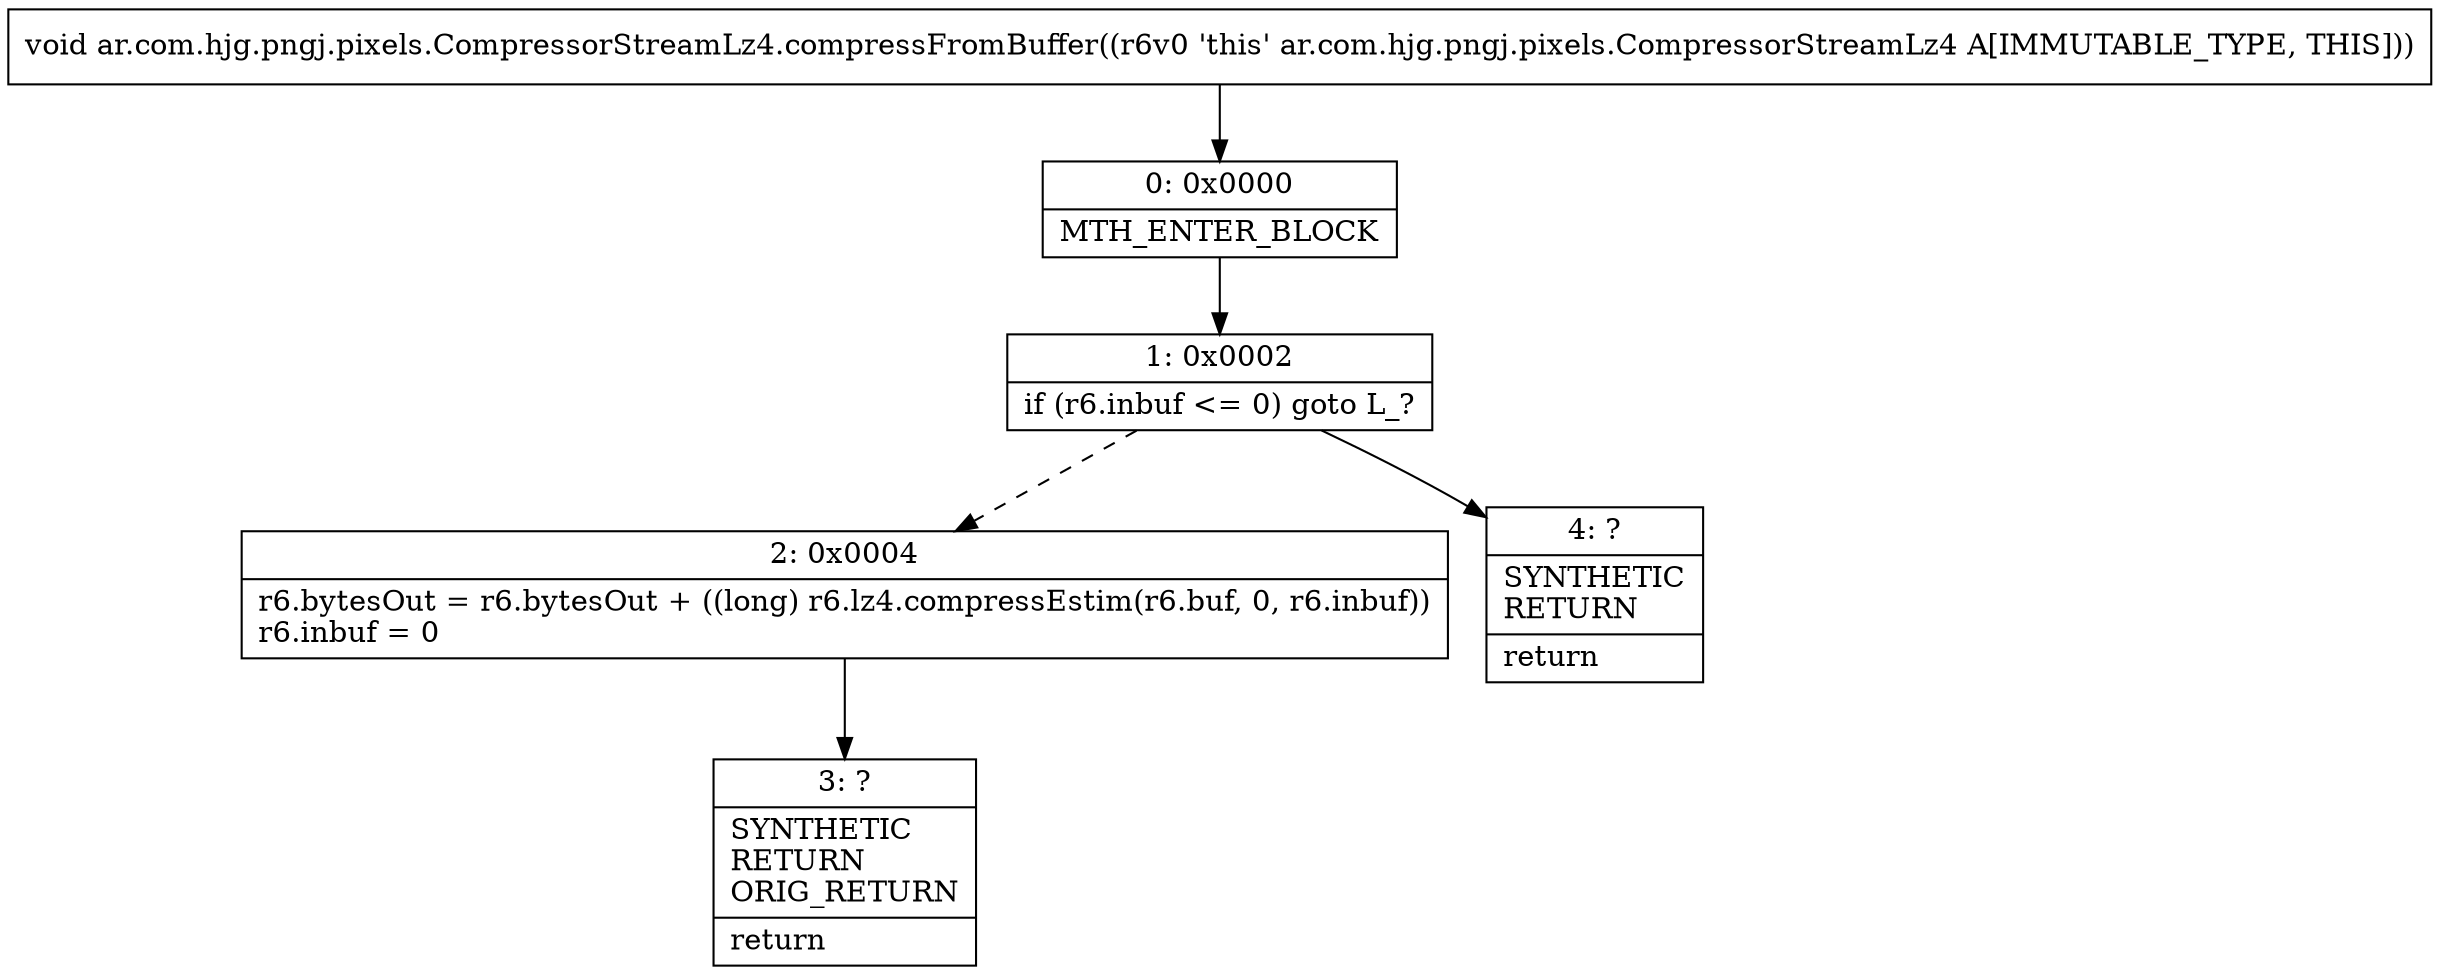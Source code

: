 digraph "CFG forar.com.hjg.pngj.pixels.CompressorStreamLz4.compressFromBuffer()V" {
Node_0 [shape=record,label="{0\:\ 0x0000|MTH_ENTER_BLOCK\l}"];
Node_1 [shape=record,label="{1\:\ 0x0002|if (r6.inbuf \<= 0) goto L_?\l}"];
Node_2 [shape=record,label="{2\:\ 0x0004|r6.bytesOut = r6.bytesOut + ((long) r6.lz4.compressEstim(r6.buf, 0, r6.inbuf))\lr6.inbuf = 0\l}"];
Node_3 [shape=record,label="{3\:\ ?|SYNTHETIC\lRETURN\lORIG_RETURN\l|return\l}"];
Node_4 [shape=record,label="{4\:\ ?|SYNTHETIC\lRETURN\l|return\l}"];
MethodNode[shape=record,label="{void ar.com.hjg.pngj.pixels.CompressorStreamLz4.compressFromBuffer((r6v0 'this' ar.com.hjg.pngj.pixels.CompressorStreamLz4 A[IMMUTABLE_TYPE, THIS])) }"];
MethodNode -> Node_0;
Node_0 -> Node_1;
Node_1 -> Node_2[style=dashed];
Node_1 -> Node_4;
Node_2 -> Node_3;
}

